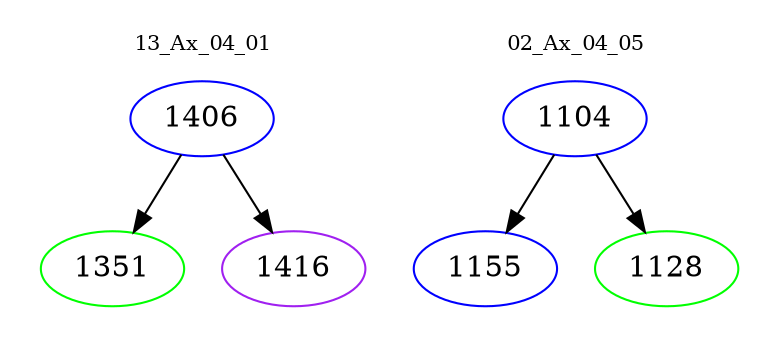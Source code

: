 digraph{
subgraph cluster_0 {
color = white
label = "13_Ax_04_01";
fontsize=10;
T0_1406 [label="1406", color="blue"]
T0_1406 -> T0_1351 [color="black"]
T0_1351 [label="1351", color="green"]
T0_1406 -> T0_1416 [color="black"]
T0_1416 [label="1416", color="purple"]
}
subgraph cluster_1 {
color = white
label = "02_Ax_04_05";
fontsize=10;
T1_1104 [label="1104", color="blue"]
T1_1104 -> T1_1155 [color="black"]
T1_1155 [label="1155", color="blue"]
T1_1104 -> T1_1128 [color="black"]
T1_1128 [label="1128", color="green"]
}
}
